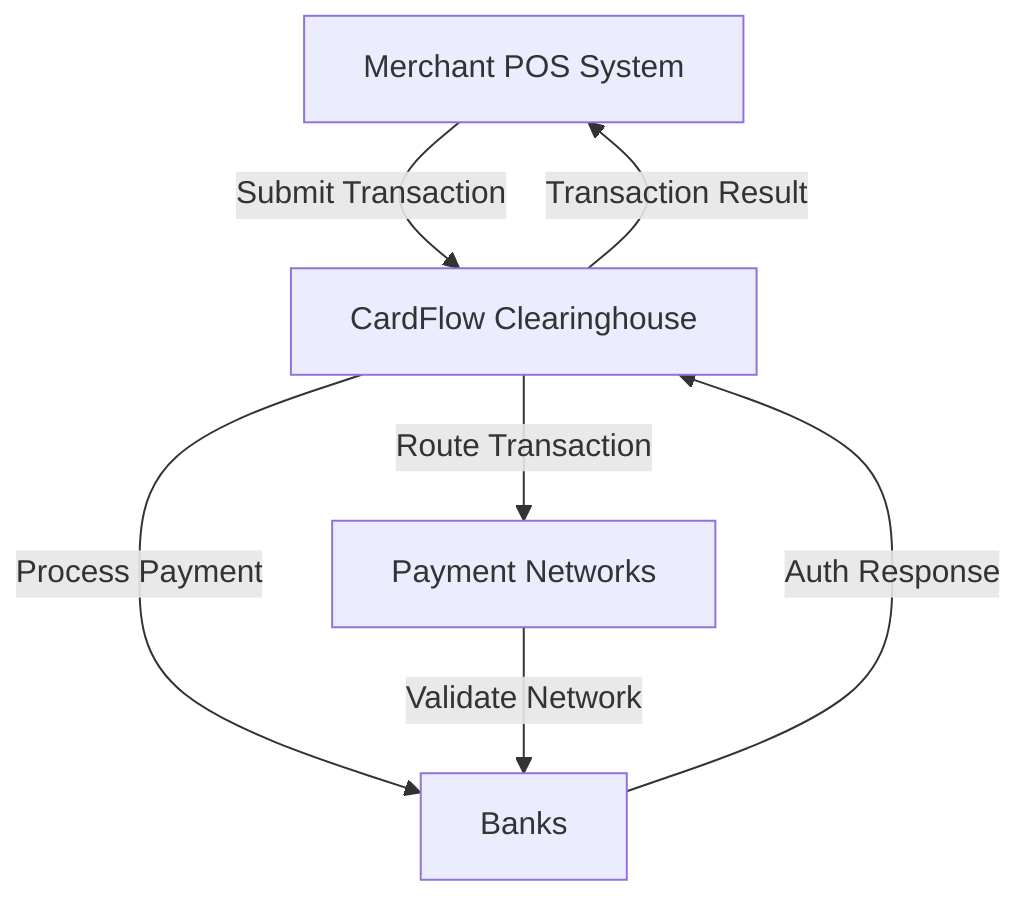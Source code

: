 graph TD
    M[Merchant POS System]
    C[CardFlow Clearinghouse]
    B[Banks]
    P[Payment Networks]
    
    M -->|Submit Transaction| C
    C -->|Process Payment| B
    C -->|Route Transaction| P
    P -->|Validate Network| B
    B -->|Auth Response| C
    C -->|Transaction Result| M